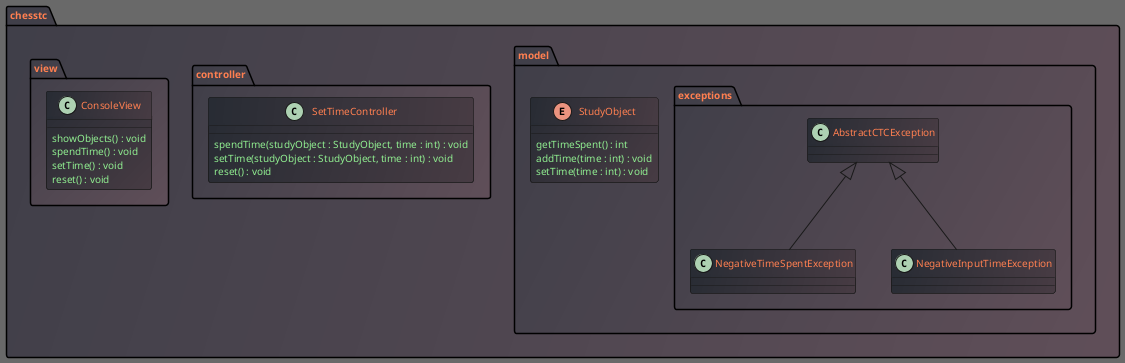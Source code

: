 @startuml
skinparam defaultFontSize 10
skinparam BackgroundColor DimGray
skinparam ClassAttributeFontColor LightGreen
skinparam PackageFontColor coral
skinparam ClassFontColor coral
skinparam package {
BackgroundColor #403F49/#604F59
}
skinparam class {
BackgroundColor #282C34/#483C44
}
skinparam groupInheritance 3

package chesstc {
    package model {
        package exceptions {
            class AbstractCTCException
            class NegativeTimeSpentException
            class NegativeInputTimeException

            AbstractCTCException <|-- NegativeInputTimeException
            AbstractCTCException <|-- NegativeTimeSpentException
        }

        enum StudyObject {
            getTimeSpent() : int
            addTime(time : int) : void
            setTime(time : int) : void
        }


    }

    package controller {
        class SetTimeController {
            spendTime(studyObject : StudyObject, time : int) : void
            setTime(studyObject : StudyObject, time : int) : void
            reset() : void
        }
    }

    package view {
        class ConsoleView {
            showObjects() : void
            spendTime() : void
            setTime() : void
            reset() : void
        }
    }
}

@enduml